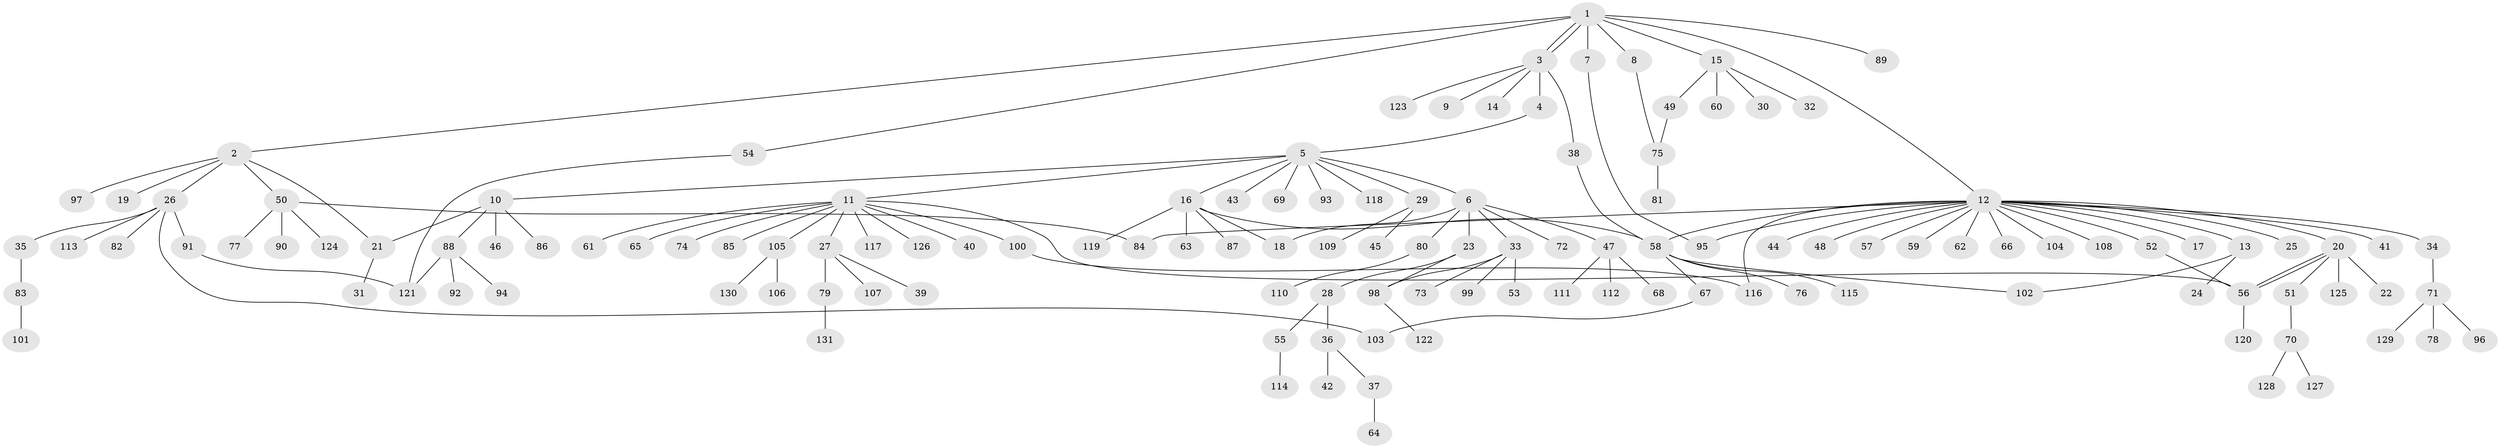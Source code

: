 // Generated by graph-tools (version 1.1) at 2025/01/03/09/25 03:01:57]
// undirected, 131 vertices, 147 edges
graph export_dot {
graph [start="1"]
  node [color=gray90,style=filled];
  1;
  2;
  3;
  4;
  5;
  6;
  7;
  8;
  9;
  10;
  11;
  12;
  13;
  14;
  15;
  16;
  17;
  18;
  19;
  20;
  21;
  22;
  23;
  24;
  25;
  26;
  27;
  28;
  29;
  30;
  31;
  32;
  33;
  34;
  35;
  36;
  37;
  38;
  39;
  40;
  41;
  42;
  43;
  44;
  45;
  46;
  47;
  48;
  49;
  50;
  51;
  52;
  53;
  54;
  55;
  56;
  57;
  58;
  59;
  60;
  61;
  62;
  63;
  64;
  65;
  66;
  67;
  68;
  69;
  70;
  71;
  72;
  73;
  74;
  75;
  76;
  77;
  78;
  79;
  80;
  81;
  82;
  83;
  84;
  85;
  86;
  87;
  88;
  89;
  90;
  91;
  92;
  93;
  94;
  95;
  96;
  97;
  98;
  99;
  100;
  101;
  102;
  103;
  104;
  105;
  106;
  107;
  108;
  109;
  110;
  111;
  112;
  113;
  114;
  115;
  116;
  117;
  118;
  119;
  120;
  121;
  122;
  123;
  124;
  125;
  126;
  127;
  128;
  129;
  130;
  131;
  1 -- 2;
  1 -- 3;
  1 -- 3;
  1 -- 7;
  1 -- 8;
  1 -- 12;
  1 -- 15;
  1 -- 54;
  1 -- 89;
  2 -- 19;
  2 -- 21;
  2 -- 26;
  2 -- 50;
  2 -- 97;
  3 -- 4;
  3 -- 9;
  3 -- 14;
  3 -- 38;
  3 -- 123;
  4 -- 5;
  5 -- 6;
  5 -- 10;
  5 -- 11;
  5 -- 16;
  5 -- 29;
  5 -- 43;
  5 -- 69;
  5 -- 93;
  5 -- 118;
  6 -- 18;
  6 -- 23;
  6 -- 33;
  6 -- 47;
  6 -- 72;
  6 -- 80;
  7 -- 95;
  8 -- 75;
  10 -- 21;
  10 -- 46;
  10 -- 86;
  10 -- 88;
  11 -- 27;
  11 -- 40;
  11 -- 56;
  11 -- 61;
  11 -- 65;
  11 -- 74;
  11 -- 85;
  11 -- 100;
  11 -- 105;
  11 -- 117;
  11 -- 126;
  12 -- 13;
  12 -- 17;
  12 -- 20;
  12 -- 25;
  12 -- 34;
  12 -- 41;
  12 -- 44;
  12 -- 48;
  12 -- 52;
  12 -- 57;
  12 -- 58;
  12 -- 59;
  12 -- 62;
  12 -- 66;
  12 -- 84;
  12 -- 95;
  12 -- 104;
  12 -- 108;
  12 -- 116;
  13 -- 24;
  13 -- 102;
  15 -- 30;
  15 -- 32;
  15 -- 49;
  15 -- 60;
  16 -- 18;
  16 -- 58;
  16 -- 63;
  16 -- 87;
  16 -- 119;
  20 -- 22;
  20 -- 51;
  20 -- 56;
  20 -- 56;
  20 -- 125;
  21 -- 31;
  23 -- 28;
  23 -- 98;
  26 -- 35;
  26 -- 82;
  26 -- 91;
  26 -- 103;
  26 -- 113;
  27 -- 39;
  27 -- 79;
  27 -- 107;
  28 -- 36;
  28 -- 55;
  29 -- 45;
  29 -- 109;
  33 -- 53;
  33 -- 73;
  33 -- 98;
  33 -- 99;
  34 -- 71;
  35 -- 83;
  36 -- 37;
  36 -- 42;
  37 -- 64;
  38 -- 58;
  47 -- 68;
  47 -- 111;
  47 -- 112;
  49 -- 75;
  50 -- 77;
  50 -- 84;
  50 -- 90;
  50 -- 124;
  51 -- 70;
  52 -- 56;
  54 -- 121;
  55 -- 114;
  56 -- 120;
  58 -- 67;
  58 -- 76;
  58 -- 102;
  58 -- 115;
  67 -- 103;
  70 -- 127;
  70 -- 128;
  71 -- 78;
  71 -- 96;
  71 -- 129;
  75 -- 81;
  79 -- 131;
  80 -- 110;
  83 -- 101;
  88 -- 92;
  88 -- 94;
  88 -- 121;
  91 -- 121;
  98 -- 122;
  100 -- 116;
  105 -- 106;
  105 -- 130;
}
